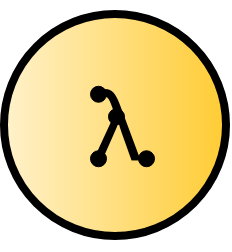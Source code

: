 <mxfile version="21.1.5" type="device">
  <diagram name="Page-1" id="0uBk1NRh_QXTfahNpWGE">
    <mxGraphModel dx="1080" dy="617" grid="1" gridSize="10" guides="1" tooltips="1" connect="1" arrows="1" fold="1" page="1" pageScale="1" pageWidth="827" pageHeight="1169" math="0" shadow="0">
      <root>
        <mxCell id="0" />
        <mxCell id="1" parent="0" />
        <mxCell id="u_LQs7SIgCrZ2010qjcz-44" value="" style="group;fillColor=none;flipH=0;fontSize=11;rounded=0;sketch=1;curveFitting=1;jiggle=2;" vertex="1" connectable="0" parent="1">
          <mxGeometry x="364" y="534" width="111" height="101" as="geometry" />
        </mxCell>
        <mxCell id="u_LQs7SIgCrZ2010qjcz-1" value="" style="ellipse;whiteSpace=wrap;html=1;aspect=fixed;fillColor=#fff2cc;strokeColor=#000000;gradientDirection=east;strokeWidth=4;shadow=0;gradientColor=#FFCC33;" vertex="1" parent="u_LQs7SIgCrZ2010qjcz-44">
          <mxGeometry y="-10" width="111" height="111" as="geometry" />
        </mxCell>
        <mxCell id="u_LQs7SIgCrZ2010qjcz-68" value="" style="group" vertex="1" connectable="0" parent="u_LQs7SIgCrZ2010qjcz-44">
          <mxGeometry x="26" y="26.88" width="80" height="69" as="geometry" />
        </mxCell>
        <mxCell id="u_LQs7SIgCrZ2010qjcz-39" value="&lt;h1 style=&quot;font-size: 49px;&quot;&gt;&lt;font color=&quot;#000000&quot; style=&quot;font-size: 49px; font-weight: normal;&quot;&gt;λ&lt;/font&gt;&lt;/h1&gt;" style="text;html=1;strokeColor=none;fillColor=none;align=center;verticalAlign=middle;rounded=1;glass=0;shadow=0;fontColor=#994C00;fontFamily=Helvetica;fontSize=49;spacingTop=0;fontStyle=0" vertex="1" parent="u_LQs7SIgCrZ2010qjcz-68">
          <mxGeometry y="4" width="60" height="30" as="geometry" />
        </mxCell>
        <mxCell id="u_LQs7SIgCrZ2010qjcz-58" value="" style="shape=ellipse;fillColor=#000000;strokeColor=default;html=1;sketch=0;strokeWidth=0.5;aspect=fixed;" vertex="1" parent="u_LQs7SIgCrZ2010qjcz-68">
          <mxGeometry x="26" y="10.25" width="8" height="8" as="geometry" />
        </mxCell>
        <mxCell id="u_LQs7SIgCrZ2010qjcz-65" value="" style="shape=ellipse;fillColor=#000000;strokeColor=default;html=1;sketch=0;strokeWidth=0.5;aspect=fixed;" vertex="1" parent="u_LQs7SIgCrZ2010qjcz-68">
          <mxGeometry x="17" y="-1" width="8" height="8" as="geometry" />
        </mxCell>
        <mxCell id="u_LQs7SIgCrZ2010qjcz-66" value="" style="shape=ellipse;fillColor=#000000;strokeColor=default;html=1;sketch=0;strokeWidth=0.5;aspect=fixed;" vertex="1" parent="u_LQs7SIgCrZ2010qjcz-68">
          <mxGeometry x="41" y="31.25" width="8" height="8" as="geometry" />
        </mxCell>
        <mxCell id="u_LQs7SIgCrZ2010qjcz-67" value="" style="shape=ellipse;fillColor=#000000;strokeColor=default;html=1;sketch=0;strokeWidth=0.5;aspect=fixed;" vertex="1" parent="u_LQs7SIgCrZ2010qjcz-68">
          <mxGeometry x="17" y="31.25" width="8" height="8" as="geometry" />
        </mxCell>
      </root>
    </mxGraphModel>
  </diagram>
</mxfile>
